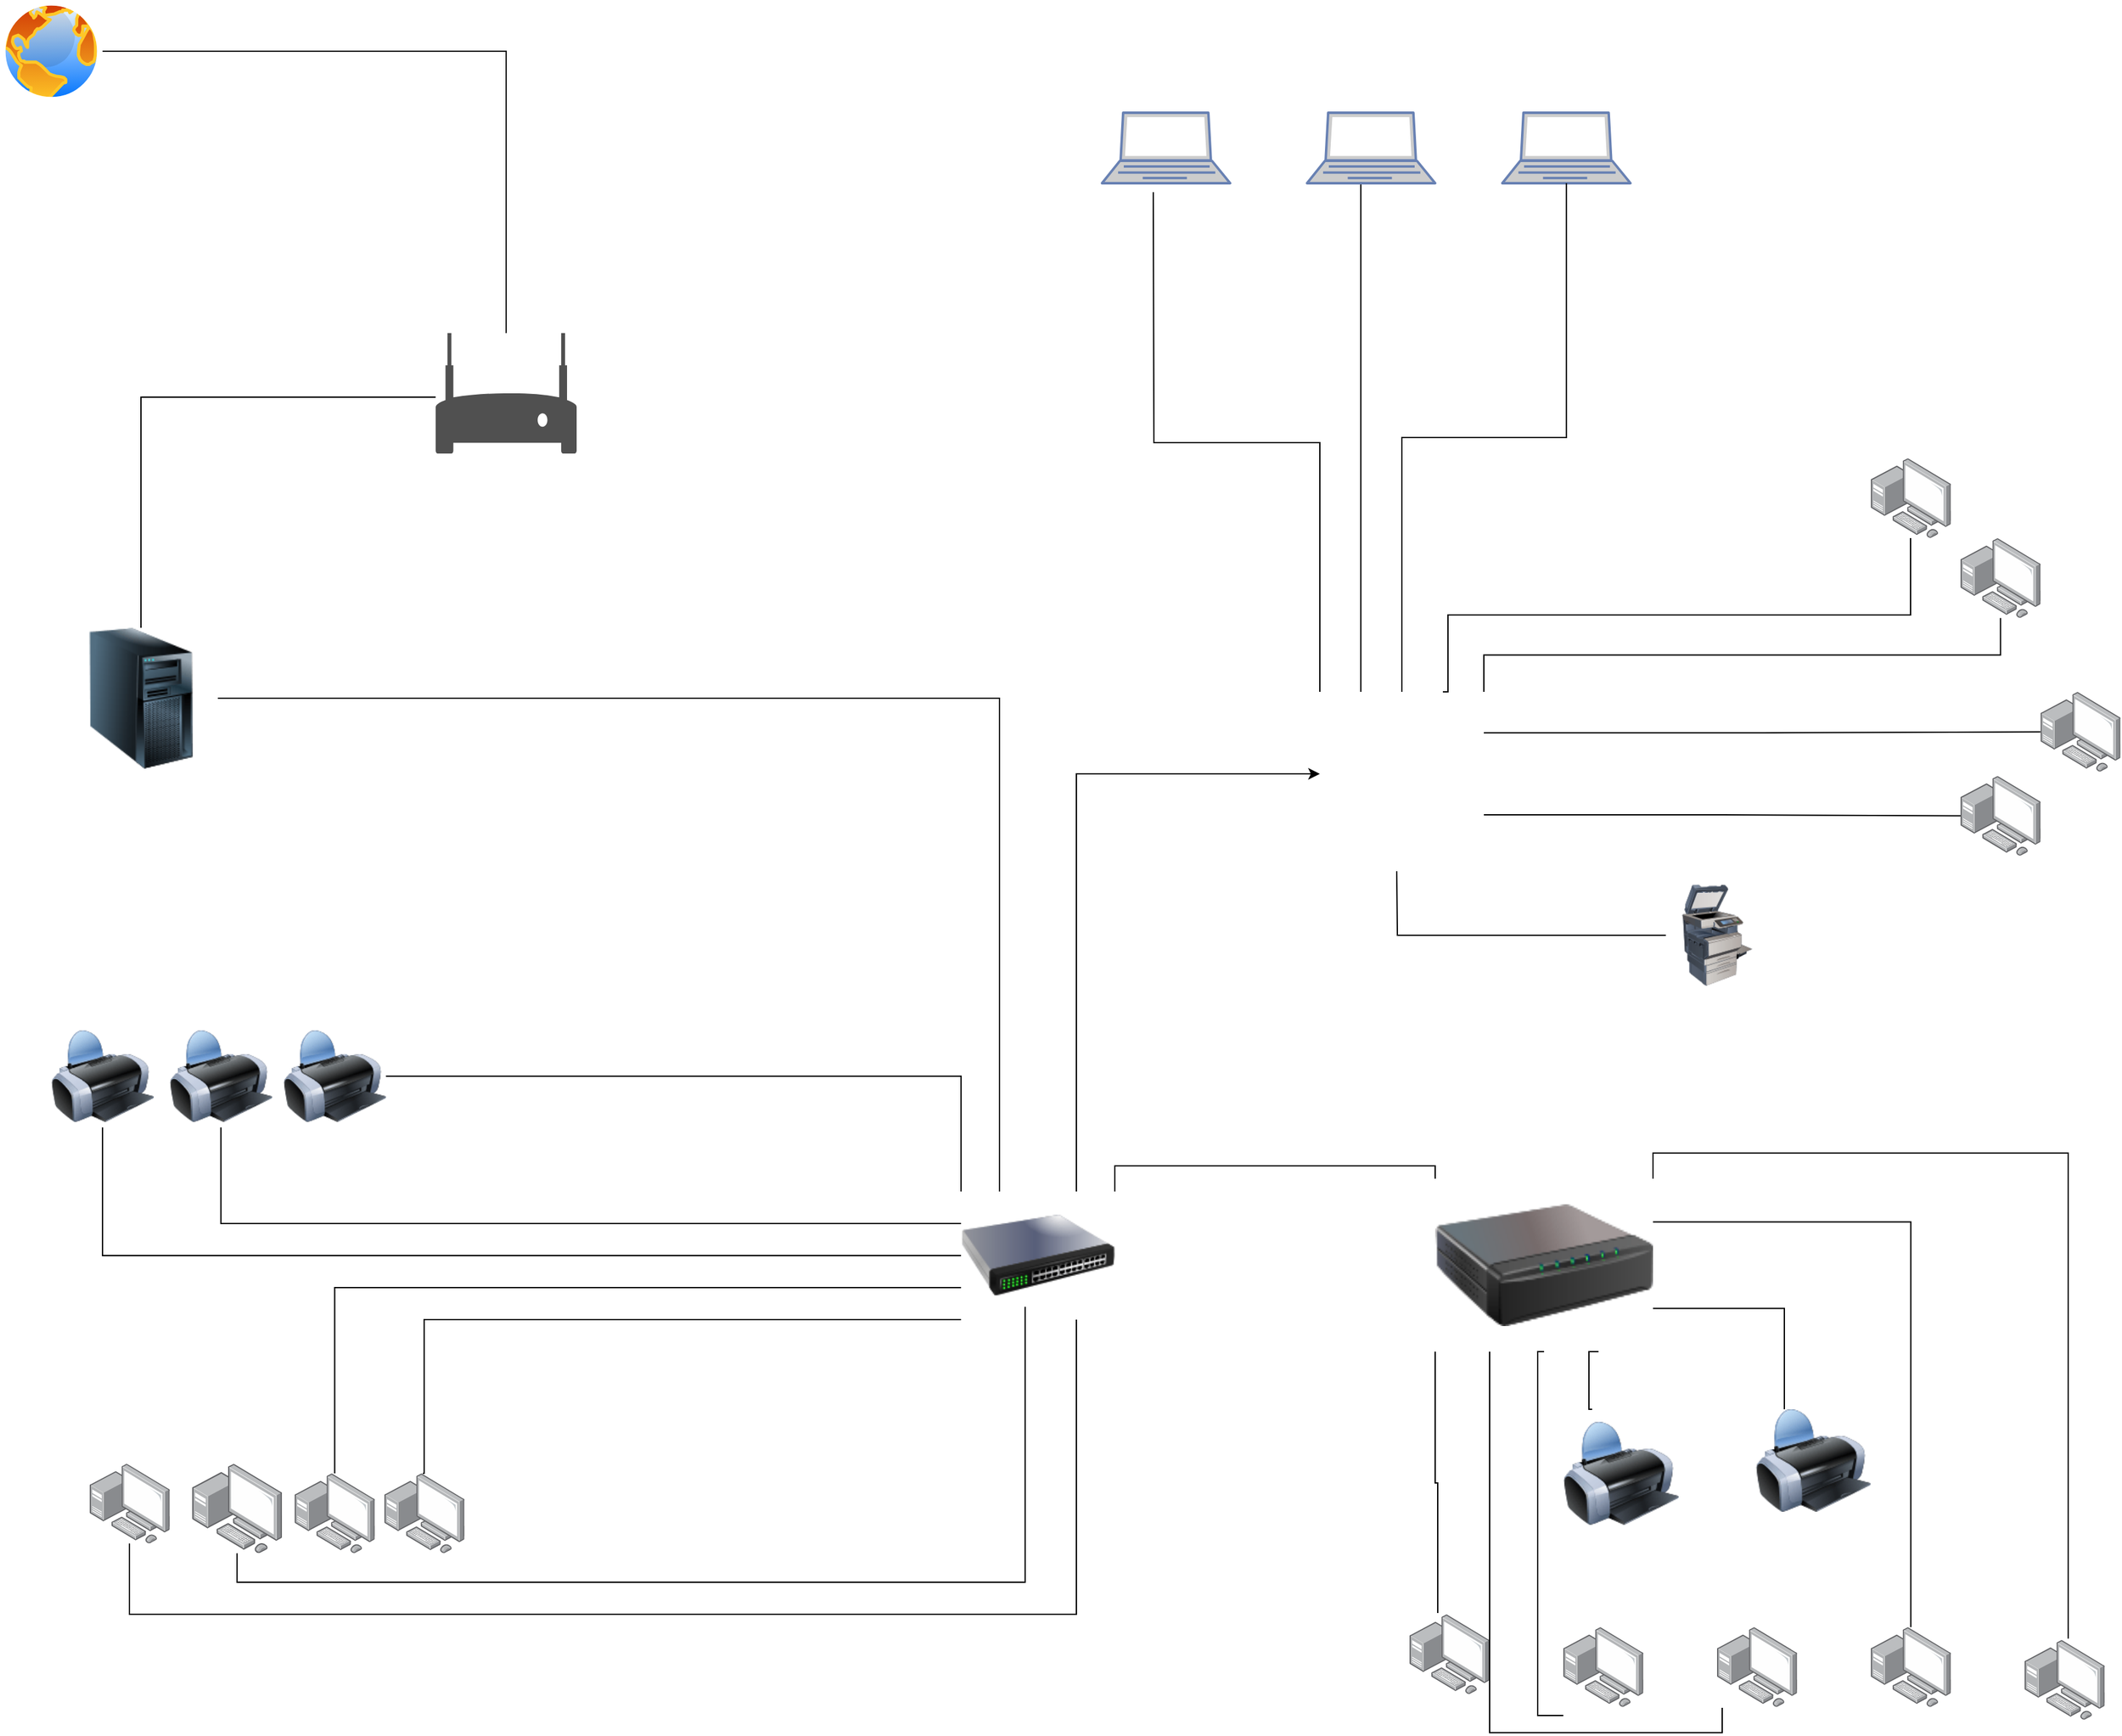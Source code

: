 <mxfile version="23.1.7" type="device">
  <diagram name="Página-1" id="PkSd60afNzl-SzR87JBx">
    <mxGraphModel dx="3452" dy="2582" grid="1" gridSize="10" guides="1" tooltips="1" connect="1" arrows="1" fold="1" page="1" pageScale="1" pageWidth="827" pageHeight="1169" math="0" shadow="0">
      <root>
        <mxCell id="0" />
        <mxCell id="1" parent="0" />
        <mxCell id="2Jqf5l2_oR7akQ4qAsPp-3" value="" style="image;points=[];aspect=fixed;html=1;align=center;shadow=0;dashed=0;image=img/lib/allied_telesis/computer_and_terminals/Personal_Computer_with_Server.svg;" parent="1" vertex="1">
          <mxGeometry x="-10.0" y="450" width="62.4" height="62.4" as="geometry" />
        </mxCell>
        <mxCell id="2Jqf5l2_oR7akQ4qAsPp-6" value="" style="image;points=[];aspect=fixed;html=1;align=center;shadow=0;dashed=0;image=img/lib/allied_telesis/computer_and_terminals/Personal_Computer_with_Server.svg;" parent="1" vertex="1">
          <mxGeometry x="60" y="450" width="62.4" height="62.4" as="geometry" />
        </mxCell>
        <mxCell id="2Jqf5l2_oR7akQ4qAsPp-11" value="" style="image;points=[];aspect=fixed;html=1;align=center;shadow=0;dashed=0;image=img/lib/allied_telesis/computer_and_terminals/Personal_Computer_with_Server.svg;" parent="1" vertex="1">
          <mxGeometry x="-90" y="442.4" width="70" height="70" as="geometry" />
        </mxCell>
        <mxCell id="2Jqf5l2_oR7akQ4qAsPp-12" value="" style="image;points=[];aspect=fixed;html=1;align=center;shadow=0;dashed=0;image=img/lib/allied_telesis/computer_and_terminals/Personal_Computer_with_Server.svg;" parent="1" vertex="1">
          <mxGeometry x="-170" y="442.4" width="62.4" height="62.4" as="geometry" />
        </mxCell>
        <mxCell id="2Jqf5l2_oR7akQ4qAsPp-15" style="edgeStyle=orthogonalEdgeStyle;rounded=0;orthogonalLoop=1;jettySize=auto;html=1;exitX=0;exitY=0.75;exitDx=0;exitDy=0;endArrow=none;endFill=0;" parent="1" source="2Jqf5l2_oR7akQ4qAsPp-13" target="2Jqf5l2_oR7akQ4qAsPp-3" edge="1">
          <mxGeometry relative="1" as="geometry" />
        </mxCell>
        <mxCell id="PgGez7W5HD5ZzP3xzYBS-1" style="edgeStyle=orthogonalEdgeStyle;rounded=0;orthogonalLoop=1;jettySize=auto;html=1;endFill=0;strokeColor=default;align=center;verticalAlign=middle;fontFamily=Helvetica;fontSize=11;fontColor=default;labelBackgroundColor=default;endArrow=none;exitX=0;exitY=1;exitDx=0;exitDy=0;" edge="1" parent="1" source="2Jqf5l2_oR7akQ4qAsPp-13">
          <mxGeometry relative="1" as="geometry">
            <mxPoint x="90" y="450" as="targetPoint" />
            <mxPoint x="510" y="340" as="sourcePoint" />
            <Array as="points">
              <mxPoint x="91" y="330" />
            </Array>
          </mxGeometry>
        </mxCell>
        <mxCell id="PgGez7W5HD5ZzP3xzYBS-30" style="edgeStyle=orthogonalEdgeStyle;rounded=0;orthogonalLoop=1;jettySize=auto;html=1;exitX=1;exitY=0;exitDx=0;exitDy=0;entryX=0;entryY=0;entryDx=0;entryDy=0;strokeColor=default;align=center;verticalAlign=middle;fontFamily=Helvetica;fontSize=11;fontColor=default;labelBackgroundColor=default;endArrow=none;endFill=0;" edge="1" parent="1" source="2Jqf5l2_oR7akQ4qAsPp-13" target="PgGez7W5HD5ZzP3xzYBS-29">
          <mxGeometry relative="1" as="geometry" />
        </mxCell>
        <mxCell id="PgGez7W5HD5ZzP3xzYBS-55" style="edgeStyle=orthogonalEdgeStyle;rounded=0;orthogonalLoop=1;jettySize=auto;html=1;exitX=0.25;exitY=0;exitDx=0;exitDy=0;entryX=1;entryY=0.5;entryDx=0;entryDy=0;strokeColor=default;align=center;verticalAlign=middle;fontFamily=Helvetica;fontSize=11;fontColor=default;labelBackgroundColor=default;endArrow=none;endFill=0;" edge="1" parent="1" source="2Jqf5l2_oR7akQ4qAsPp-13" target="PgGez7W5HD5ZzP3xzYBS-20">
          <mxGeometry relative="1" as="geometry" />
        </mxCell>
        <mxCell id="PgGez7W5HD5ZzP3xzYBS-57" style="edgeStyle=orthogonalEdgeStyle;rounded=0;orthogonalLoop=1;jettySize=auto;html=1;exitX=0.75;exitY=0;exitDx=0;exitDy=0;entryX=0;entryY=0.5;entryDx=0;entryDy=0;" edge="1" parent="1" source="2Jqf5l2_oR7akQ4qAsPp-13" target="PgGez7W5HD5ZzP3xzYBS-56">
          <mxGeometry relative="1" as="geometry" />
        </mxCell>
        <mxCell id="2Jqf5l2_oR7akQ4qAsPp-13" value="" style="image;html=1;image=img/lib/clip_art/networking/Switch_128x128.png" parent="1" vertex="1">
          <mxGeometry x="510" y="230" width="120" height="100" as="geometry" />
        </mxCell>
        <mxCell id="2Jqf5l2_oR7akQ4qAsPp-17" style="edgeStyle=orthogonalEdgeStyle;rounded=0;orthogonalLoop=1;jettySize=auto;html=1;endArrow=none;endFill=0;" parent="1" target="2Jqf5l2_oR7akQ4qAsPp-11" edge="1">
          <mxGeometry relative="1" as="geometry">
            <mxPoint x="560" y="320" as="sourcePoint" />
            <mxPoint x="-10.0" y="535.18" as="targetPoint" />
            <Array as="points">
              <mxPoint x="560" y="330" />
              <mxPoint x="560" y="535" />
              <mxPoint x="-65" y="535" />
            </Array>
          </mxGeometry>
        </mxCell>
        <mxCell id="PgGez7W5HD5ZzP3xzYBS-10" style="edgeStyle=orthogonalEdgeStyle;rounded=0;orthogonalLoop=1;jettySize=auto;html=1;endArrow=none;endFill=0;exitX=0.75;exitY=1;exitDx=0;exitDy=0;" edge="1" parent="1" source="2Jqf5l2_oR7akQ4qAsPp-13" target="2Jqf5l2_oR7akQ4qAsPp-12">
          <mxGeometry relative="1" as="geometry">
            <mxPoint x="600" y="330" as="sourcePoint" />
            <mxPoint x="-50" y="558.1" as="targetPoint" />
            <Array as="points">
              <mxPoint x="600" y="560" />
              <mxPoint x="-139" y="560" />
            </Array>
          </mxGeometry>
        </mxCell>
        <mxCell id="PgGez7W5HD5ZzP3xzYBS-19" style="edgeStyle=orthogonalEdgeStyle;rounded=0;orthogonalLoop=1;jettySize=auto;html=1;exitX=1;exitY=0.5;exitDx=0;exitDy=0;entryX=0;entryY=0;entryDx=0;entryDy=0;strokeColor=default;align=center;verticalAlign=middle;fontFamily=Helvetica;fontSize=11;fontColor=default;labelBackgroundColor=default;endArrow=none;endFill=0;" edge="1" parent="1" source="PgGez7W5HD5ZzP3xzYBS-11" target="2Jqf5l2_oR7akQ4qAsPp-13">
          <mxGeometry relative="1" as="geometry" />
        </mxCell>
        <mxCell id="PgGez7W5HD5ZzP3xzYBS-11" value="" style="image;html=1;image=img/lib/clip_art/computers/Printer_128x128.png" vertex="1" parent="1">
          <mxGeometry x="-18.8" y="100" width="80" height="80" as="geometry" />
        </mxCell>
        <mxCell id="PgGez7W5HD5ZzP3xzYBS-15" style="edgeStyle=orthogonalEdgeStyle;rounded=0;orthogonalLoop=1;jettySize=auto;html=1;exitX=0.5;exitY=1;exitDx=0;exitDy=0;entryX=0;entryY=0.5;entryDx=0;entryDy=0;strokeColor=default;align=center;verticalAlign=middle;fontFamily=Helvetica;fontSize=11;fontColor=default;labelBackgroundColor=default;endArrow=none;endFill=0;" edge="1" parent="1" source="PgGez7W5HD5ZzP3xzYBS-12" target="2Jqf5l2_oR7akQ4qAsPp-13">
          <mxGeometry relative="1" as="geometry" />
        </mxCell>
        <mxCell id="PgGez7W5HD5ZzP3xzYBS-12" value="" style="image;html=1;image=img/lib/clip_art/computers/Printer_128x128.png" vertex="1" parent="1">
          <mxGeometry x="-200" y="100" width="80" height="80" as="geometry" />
        </mxCell>
        <mxCell id="PgGez7W5HD5ZzP3xzYBS-18" style="edgeStyle=orthogonalEdgeStyle;rounded=0;orthogonalLoop=1;jettySize=auto;html=1;exitX=0.5;exitY=1;exitDx=0;exitDy=0;entryX=0;entryY=0.25;entryDx=0;entryDy=0;strokeColor=default;align=center;verticalAlign=middle;fontFamily=Helvetica;fontSize=11;fontColor=default;labelBackgroundColor=default;endArrow=none;endFill=0;" edge="1" parent="1" source="PgGez7W5HD5ZzP3xzYBS-14" target="2Jqf5l2_oR7akQ4qAsPp-13">
          <mxGeometry relative="1" as="geometry" />
        </mxCell>
        <mxCell id="PgGez7W5HD5ZzP3xzYBS-14" value="" style="image;html=1;image=img/lib/clip_art/computers/Printer_128x128.png" vertex="1" parent="1">
          <mxGeometry x="-107.6" y="100" width="80" height="80" as="geometry" />
        </mxCell>
        <mxCell id="PgGez7W5HD5ZzP3xzYBS-26" style="edgeStyle=orthogonalEdgeStyle;rounded=0;orthogonalLoop=1;jettySize=auto;html=1;exitX=0.5;exitY=0;exitDx=0;exitDy=0;strokeColor=default;align=center;verticalAlign=middle;fontFamily=Helvetica;fontSize=11;fontColor=default;labelBackgroundColor=default;endArrow=none;endFill=0;" edge="1" parent="1" source="PgGez7W5HD5ZzP3xzYBS-20" target="PgGez7W5HD5ZzP3xzYBS-23">
          <mxGeometry relative="1" as="geometry">
            <Array as="points">
              <mxPoint x="-130" y="-390" />
            </Array>
          </mxGeometry>
        </mxCell>
        <mxCell id="PgGez7W5HD5ZzP3xzYBS-20" value="" style="image;html=1;image=img/lib/clip_art/computers/Server_Tower_128x128.png" vertex="1" parent="1">
          <mxGeometry x="-190" y="-210" width="120" height="110" as="geometry" />
        </mxCell>
        <mxCell id="PgGez7W5HD5ZzP3xzYBS-23" value="" style="sketch=0;pointerEvents=1;shadow=0;dashed=0;html=1;strokeColor=none;fillColor=#505050;labelPosition=center;verticalLabelPosition=bottom;verticalAlign=top;outlineConnect=0;align=center;shape=mxgraph.office.devices.modem;" vertex="1" parent="1">
          <mxGeometry x="100" y="-440" width="110" height="94" as="geometry" />
        </mxCell>
        <mxCell id="PgGez7W5HD5ZzP3xzYBS-28" style="edgeStyle=orthogonalEdgeStyle;rounded=0;orthogonalLoop=1;jettySize=auto;html=1;exitX=1;exitY=0.5;exitDx=0;exitDy=0;strokeColor=default;align=center;verticalAlign=middle;fontFamily=Helvetica;fontSize=11;fontColor=default;labelBackgroundColor=default;endArrow=none;endFill=0;" edge="1" parent="1" source="PgGez7W5HD5ZzP3xzYBS-27" target="PgGez7W5HD5ZzP3xzYBS-23">
          <mxGeometry relative="1" as="geometry" />
        </mxCell>
        <mxCell id="PgGez7W5HD5ZzP3xzYBS-27" value="" style="image;aspect=fixed;perimeter=ellipsePerimeter;html=1;align=center;shadow=0;dashed=0;spacingTop=3;image=img/lib/active_directory/internet_globe.svg;" vertex="1" parent="1">
          <mxGeometry x="-240" y="-700" width="80" height="80" as="geometry" />
        </mxCell>
        <mxCell id="PgGez7W5HD5ZzP3xzYBS-51" style="edgeStyle=orthogonalEdgeStyle;rounded=0;orthogonalLoop=1;jettySize=auto;html=1;exitX=1;exitY=0.25;exitDx=0;exitDy=0;strokeColor=default;align=center;verticalAlign=middle;fontFamily=Helvetica;fontSize=11;fontColor=default;labelBackgroundColor=default;endArrow=none;endFill=0;" edge="1" parent="1" source="PgGez7W5HD5ZzP3xzYBS-29" target="PgGez7W5HD5ZzP3xzYBS-38">
          <mxGeometry relative="1" as="geometry" />
        </mxCell>
        <mxCell id="PgGez7W5HD5ZzP3xzYBS-29" value="" style="image;html=1;image=img/lib/clip_art/networking/Print_Server_128x128.png" vertex="1" parent="1">
          <mxGeometry x="880" y="220" width="170" height="135" as="geometry" />
        </mxCell>
        <mxCell id="PgGez7W5HD5ZzP3xzYBS-34" style="edgeStyle=orthogonalEdgeStyle;rounded=0;orthogonalLoop=1;jettySize=auto;html=1;exitX=0.25;exitY=0;exitDx=0;exitDy=0;entryX=1;entryY=0.75;entryDx=0;entryDy=0;strokeColor=default;align=center;verticalAlign=middle;fontFamily=Helvetica;fontSize=11;fontColor=default;labelBackgroundColor=default;endArrow=none;endFill=0;" edge="1" parent="1" source="PgGez7W5HD5ZzP3xzYBS-31" target="PgGez7W5HD5ZzP3xzYBS-29">
          <mxGeometry relative="1" as="geometry" />
        </mxCell>
        <mxCell id="PgGez7W5HD5ZzP3xzYBS-31" value="" style="image;html=1;image=img/lib/clip_art/computers/Printer_128x128.png" vertex="1" parent="1">
          <mxGeometry x="1130" y="400" width="90" height="80" as="geometry" />
        </mxCell>
        <mxCell id="PgGez7W5HD5ZzP3xzYBS-33" style="edgeStyle=orthogonalEdgeStyle;rounded=0;orthogonalLoop=1;jettySize=auto;html=1;exitX=0.25;exitY=0;exitDx=0;exitDy=0;entryX=0.75;entryY=1;entryDx=0;entryDy=0;strokeColor=default;align=center;verticalAlign=middle;fontFamily=Helvetica;fontSize=11;fontColor=default;labelBackgroundColor=default;endArrow=none;endFill=0;" edge="1" parent="1" source="PgGez7W5HD5ZzP3xzYBS-32" target="PgGez7W5HD5ZzP3xzYBS-29">
          <mxGeometry relative="1" as="geometry">
            <Array as="points">
              <mxPoint x="1000" y="355" />
            </Array>
          </mxGeometry>
        </mxCell>
        <mxCell id="PgGez7W5HD5ZzP3xzYBS-32" value="" style="image;html=1;image=img/lib/clip_art/computers/Printer_128x128.png;direction=east;" vertex="1" parent="1">
          <mxGeometry x="980" y="400" width="90" height="100" as="geometry" />
        </mxCell>
        <mxCell id="PgGez7W5HD5ZzP3xzYBS-35" value="" style="image;points=[];aspect=fixed;html=1;align=center;shadow=0;dashed=0;image=img/lib/allied_telesis/computer_and_terminals/Personal_Computer_with_Server.svg;" vertex="1" parent="1">
          <mxGeometry x="860" y="560" width="62.4" height="62.4" as="geometry" />
        </mxCell>
        <mxCell id="PgGez7W5HD5ZzP3xzYBS-36" value="" style="image;points=[];aspect=fixed;html=1;align=center;shadow=0;dashed=0;image=img/lib/allied_telesis/computer_and_terminals/Personal_Computer_with_Server.svg;" vertex="1" parent="1">
          <mxGeometry x="980" y="570" width="62.4" height="62.4" as="geometry" />
        </mxCell>
        <mxCell id="PgGez7W5HD5ZzP3xzYBS-37" value="" style="image;points=[];aspect=fixed;html=1;align=center;shadow=0;dashed=0;image=img/lib/allied_telesis/computer_and_terminals/Personal_Computer_with_Server.svg;" vertex="1" parent="1">
          <mxGeometry x="1100" y="570" width="62.4" height="62.4" as="geometry" />
        </mxCell>
        <mxCell id="PgGez7W5HD5ZzP3xzYBS-38" value="" style="image;points=[];aspect=fixed;html=1;align=center;shadow=0;dashed=0;image=img/lib/allied_telesis/computer_and_terminals/Personal_Computer_with_Server.svg;" vertex="1" parent="1">
          <mxGeometry x="1220" y="570" width="62.4" height="62.4" as="geometry" />
        </mxCell>
        <mxCell id="PgGez7W5HD5ZzP3xzYBS-39" value="" style="image;points=[];aspect=fixed;html=1;align=center;shadow=0;dashed=0;image=img/lib/allied_telesis/computer_and_terminals/Personal_Computer_with_Server.svg;" vertex="1" parent="1">
          <mxGeometry x="1340" y="580" width="62.4" height="62.4" as="geometry" />
        </mxCell>
        <mxCell id="PgGez7W5HD5ZzP3xzYBS-48" style="edgeStyle=orthogonalEdgeStyle;rounded=0;orthogonalLoop=1;jettySize=auto;html=1;exitX=0;exitY=1;exitDx=0;exitDy=0;entryX=0.353;entryY=-0.016;entryDx=0;entryDy=0;entryPerimeter=0;strokeColor=default;align=center;verticalAlign=middle;fontFamily=Helvetica;fontSize=11;fontColor=default;labelBackgroundColor=default;endArrow=none;endFill=0;" edge="1" parent="1" source="PgGez7W5HD5ZzP3xzYBS-29" target="PgGez7W5HD5ZzP3xzYBS-35">
          <mxGeometry relative="1" as="geometry" />
        </mxCell>
        <mxCell id="PgGez7W5HD5ZzP3xzYBS-50" style="edgeStyle=orthogonalEdgeStyle;rounded=0;orthogonalLoop=1;jettySize=auto;html=1;exitX=1;exitY=0;exitDx=0;exitDy=0;entryX=0.545;entryY=-0.016;entryDx=0;entryDy=0;entryPerimeter=0;strokeColor=default;align=center;verticalAlign=middle;fontFamily=Helvetica;fontSize=11;fontColor=default;labelBackgroundColor=default;endArrow=none;endFill=0;" edge="1" parent="1" source="PgGez7W5HD5ZzP3xzYBS-29" target="PgGez7W5HD5ZzP3xzYBS-39">
          <mxGeometry relative="1" as="geometry" />
        </mxCell>
        <mxCell id="PgGez7W5HD5ZzP3xzYBS-52" style="edgeStyle=orthogonalEdgeStyle;rounded=0;orthogonalLoop=1;jettySize=auto;html=1;exitX=0.5;exitY=1;exitDx=0;exitDy=0;entryX=0;entryY=1.106;entryDx=0;entryDy=0;entryPerimeter=0;strokeColor=default;align=center;verticalAlign=middle;fontFamily=Helvetica;fontSize=11;fontColor=default;labelBackgroundColor=default;endArrow=none;endFill=0;" edge="1" parent="1" source="PgGez7W5HD5ZzP3xzYBS-29" target="PgGez7W5HD5ZzP3xzYBS-36">
          <mxGeometry relative="1" as="geometry">
            <Array as="points">
              <mxPoint x="960" y="355" />
              <mxPoint x="960" y="639" />
            </Array>
          </mxGeometry>
        </mxCell>
        <mxCell id="PgGez7W5HD5ZzP3xzYBS-54" style="edgeStyle=orthogonalEdgeStyle;rounded=0;orthogonalLoop=1;jettySize=auto;html=1;exitX=0.25;exitY=1;exitDx=0;exitDy=0;entryX=0.064;entryY=1.01;entryDx=0;entryDy=0;entryPerimeter=0;strokeColor=default;align=center;verticalAlign=middle;fontFamily=Helvetica;fontSize=11;fontColor=default;labelBackgroundColor=default;endArrow=none;endFill=0;" edge="1" parent="1" source="PgGez7W5HD5ZzP3xzYBS-29" target="PgGez7W5HD5ZzP3xzYBS-37">
          <mxGeometry relative="1" as="geometry" />
        </mxCell>
        <mxCell id="PgGez7W5HD5ZzP3xzYBS-62" style="edgeStyle=orthogonalEdgeStyle;rounded=0;orthogonalLoop=1;jettySize=auto;html=1;exitX=0.75;exitY=0;exitDx=0;exitDy=0;strokeColor=default;align=center;verticalAlign=middle;fontFamily=Helvetica;fontSize=11;fontColor=default;labelBackgroundColor=default;endArrow=none;endFill=0;" edge="1" parent="1" source="PgGez7W5HD5ZzP3xzYBS-56" target="PgGez7W5HD5ZzP3xzYBS-58">
          <mxGeometry relative="1" as="geometry">
            <Array as="points">
              <mxPoint x="890" y="-160" />
              <mxPoint x="890" y="-220" />
              <mxPoint x="1251" y="-220" />
            </Array>
          </mxGeometry>
        </mxCell>
        <mxCell id="PgGez7W5HD5ZzP3xzYBS-64" style="edgeStyle=orthogonalEdgeStyle;rounded=0;orthogonalLoop=1;jettySize=auto;html=1;exitX=1;exitY=0;exitDx=0;exitDy=0;strokeColor=default;align=center;verticalAlign=middle;fontFamily=Helvetica;fontSize=11;fontColor=default;labelBackgroundColor=default;endArrow=none;endFill=0;" edge="1" parent="1" source="PgGez7W5HD5ZzP3xzYBS-56" target="PgGez7W5HD5ZzP3xzYBS-59">
          <mxGeometry relative="1" as="geometry" />
        </mxCell>
        <mxCell id="PgGez7W5HD5ZzP3xzYBS-65" style="edgeStyle=orthogonalEdgeStyle;rounded=0;orthogonalLoop=1;jettySize=auto;html=1;exitX=1;exitY=0.25;exitDx=0;exitDy=0;strokeColor=default;align=center;verticalAlign=middle;fontFamily=Helvetica;fontSize=11;fontColor=default;labelBackgroundColor=default;endArrow=none;endFill=0;" edge="1" parent="1" source="PgGez7W5HD5ZzP3xzYBS-56" target="PgGez7W5HD5ZzP3xzYBS-60">
          <mxGeometry relative="1" as="geometry" />
        </mxCell>
        <mxCell id="PgGez7W5HD5ZzP3xzYBS-66" style="edgeStyle=orthogonalEdgeStyle;rounded=0;orthogonalLoop=1;jettySize=auto;html=1;exitX=1;exitY=0.75;exitDx=0;exitDy=0;strokeColor=default;align=center;verticalAlign=middle;fontFamily=Helvetica;fontSize=11;fontColor=default;labelBackgroundColor=default;endArrow=none;endFill=0;" edge="1" parent="1" source="PgGez7W5HD5ZzP3xzYBS-56" target="PgGez7W5HD5ZzP3xzYBS-61">
          <mxGeometry relative="1" as="geometry" />
        </mxCell>
        <mxCell id="PgGez7W5HD5ZzP3xzYBS-74" style="edgeStyle=orthogonalEdgeStyle;rounded=0;orthogonalLoop=1;jettySize=auto;html=1;exitX=0;exitY=0;exitDx=0;exitDy=0;strokeColor=default;align=center;verticalAlign=middle;fontFamily=Helvetica;fontSize=11;fontColor=default;labelBackgroundColor=default;endArrow=none;endFill=0;" edge="1" parent="1" source="PgGez7W5HD5ZzP3xzYBS-56">
          <mxGeometry relative="1" as="geometry">
            <mxPoint x="660" y="-550" as="targetPoint" />
          </mxGeometry>
        </mxCell>
        <mxCell id="PgGez7W5HD5ZzP3xzYBS-56" value="" style="shape=image;html=1;verticalAlign=top;verticalLabelPosition=bottom;labelBackgroundColor=#ffffff;imageAspect=0;aspect=fixed;image=https://cdn4.iconfinder.com/data/icons/ios-web-user-interface-multi-circle-flat-vol-2/512/Archive_archives_files_hosting_database_server_storage-128.png" vertex="1" parent="1">
          <mxGeometry x="790" y="-160" width="128" height="128" as="geometry" />
        </mxCell>
        <mxCell id="PgGez7W5HD5ZzP3xzYBS-58" value="" style="image;points=[];aspect=fixed;html=1;align=center;shadow=0;dashed=0;image=img/lib/allied_telesis/computer_and_terminals/Personal_Computer_with_Server.svg;" vertex="1" parent="1">
          <mxGeometry x="1220" y="-342.4" width="62.4" height="62.4" as="geometry" />
        </mxCell>
        <mxCell id="PgGez7W5HD5ZzP3xzYBS-59" value="" style="image;points=[];aspect=fixed;html=1;align=center;shadow=0;dashed=0;image=img/lib/allied_telesis/computer_and_terminals/Personal_Computer_with_Server.svg;" vertex="1" parent="1">
          <mxGeometry x="1290" y="-280" width="62.4" height="62.4" as="geometry" />
        </mxCell>
        <mxCell id="PgGez7W5HD5ZzP3xzYBS-60" value="" style="image;points=[];aspect=fixed;html=1;align=center;shadow=0;dashed=0;image=img/lib/allied_telesis/computer_and_terminals/Personal_Computer_with_Server.svg;" vertex="1" parent="1">
          <mxGeometry x="1352.4" y="-160" width="62.4" height="62.4" as="geometry" />
        </mxCell>
        <mxCell id="PgGez7W5HD5ZzP3xzYBS-61" value="" style="image;points=[];aspect=fixed;html=1;align=center;shadow=0;dashed=0;image=img/lib/allied_telesis/computer_and_terminals/Personal_Computer_with_Server.svg;" vertex="1" parent="1">
          <mxGeometry x="1290" y="-94.4" width="62.4" height="62.4" as="geometry" />
        </mxCell>
        <mxCell id="PgGez7W5HD5ZzP3xzYBS-67" value="" style="fontColor=#0066CC;verticalAlign=top;verticalLabelPosition=bottom;labelPosition=center;align=center;html=1;outlineConnect=0;fillColor=#CCCCCC;strokeColor=#6881B3;gradientColor=none;gradientDirection=north;strokeWidth=2;shape=mxgraph.networks.laptop;" vertex="1" parent="1">
          <mxGeometry x="620" y="-612" width="100" height="55" as="geometry" />
        </mxCell>
        <mxCell id="PgGez7W5HD5ZzP3xzYBS-68" value="" style="fontColor=#0066CC;verticalAlign=top;verticalLabelPosition=bottom;labelPosition=center;align=center;html=1;outlineConnect=0;fillColor=#CCCCCC;strokeColor=#6881B3;gradientColor=none;gradientDirection=north;strokeWidth=2;shape=mxgraph.networks.laptop;" vertex="1" parent="1">
          <mxGeometry x="932.4" y="-612" width="100" height="55" as="geometry" />
        </mxCell>
        <mxCell id="PgGez7W5HD5ZzP3xzYBS-75" style="edgeStyle=orthogonalEdgeStyle;rounded=0;orthogonalLoop=1;jettySize=auto;html=1;exitX=0.5;exitY=1;exitDx=0;exitDy=0;exitPerimeter=0;entryX=0.25;entryY=0;entryDx=0;entryDy=0;strokeColor=default;align=center;verticalAlign=middle;fontFamily=Helvetica;fontSize=11;fontColor=default;labelBackgroundColor=default;endArrow=none;endFill=0;" edge="1" parent="1" source="PgGez7W5HD5ZzP3xzYBS-71" target="PgGez7W5HD5ZzP3xzYBS-56">
          <mxGeometry relative="1" as="geometry">
            <Array as="points">
              <mxPoint x="822" y="-557" />
            </Array>
          </mxGeometry>
        </mxCell>
        <mxCell id="PgGez7W5HD5ZzP3xzYBS-71" value="" style="fontColor=#0066CC;verticalAlign=top;verticalLabelPosition=bottom;labelPosition=center;align=center;html=1;outlineConnect=0;fillColor=#CCCCCC;strokeColor=#6881B3;gradientColor=none;gradientDirection=north;strokeWidth=2;shape=mxgraph.networks.laptop;" vertex="1" parent="1">
          <mxGeometry x="780" y="-612" width="100" height="55" as="geometry" />
        </mxCell>
        <mxCell id="PgGez7W5HD5ZzP3xzYBS-76" style="edgeStyle=orthogonalEdgeStyle;rounded=0;orthogonalLoop=1;jettySize=auto;html=1;exitX=0.5;exitY=0;exitDx=0;exitDy=0;entryX=0.5;entryY=1;entryDx=0;entryDy=0;entryPerimeter=0;strokeColor=default;align=center;verticalAlign=middle;fontFamily=Helvetica;fontSize=11;fontColor=default;labelBackgroundColor=default;endArrow=none;endFill=0;" edge="1" parent="1" source="PgGez7W5HD5ZzP3xzYBS-56" target="PgGez7W5HD5ZzP3xzYBS-68">
          <mxGeometry relative="1" as="geometry" />
        </mxCell>
        <mxCell id="PgGez7W5HD5ZzP3xzYBS-78" style="edgeStyle=orthogonalEdgeStyle;rounded=0;orthogonalLoop=1;jettySize=auto;html=1;exitX=0;exitY=0.5;exitDx=0;exitDy=0;strokeColor=default;align=center;verticalAlign=middle;fontFamily=Helvetica;fontSize=11;fontColor=default;labelBackgroundColor=default;endArrow=none;endFill=0;" edge="1" parent="1" source="PgGez7W5HD5ZzP3xzYBS-77">
          <mxGeometry relative="1" as="geometry">
            <mxPoint x="850" y="-20.0" as="targetPoint" />
          </mxGeometry>
        </mxCell>
        <mxCell id="PgGez7W5HD5ZzP3xzYBS-77" value="" style="image;html=1;image=img/lib/clip_art/computers/Printer_Commercial_128x128.png" vertex="1" parent="1">
          <mxGeometry x="1060" y="-10" width="80" height="80" as="geometry" />
        </mxCell>
      </root>
    </mxGraphModel>
  </diagram>
</mxfile>
